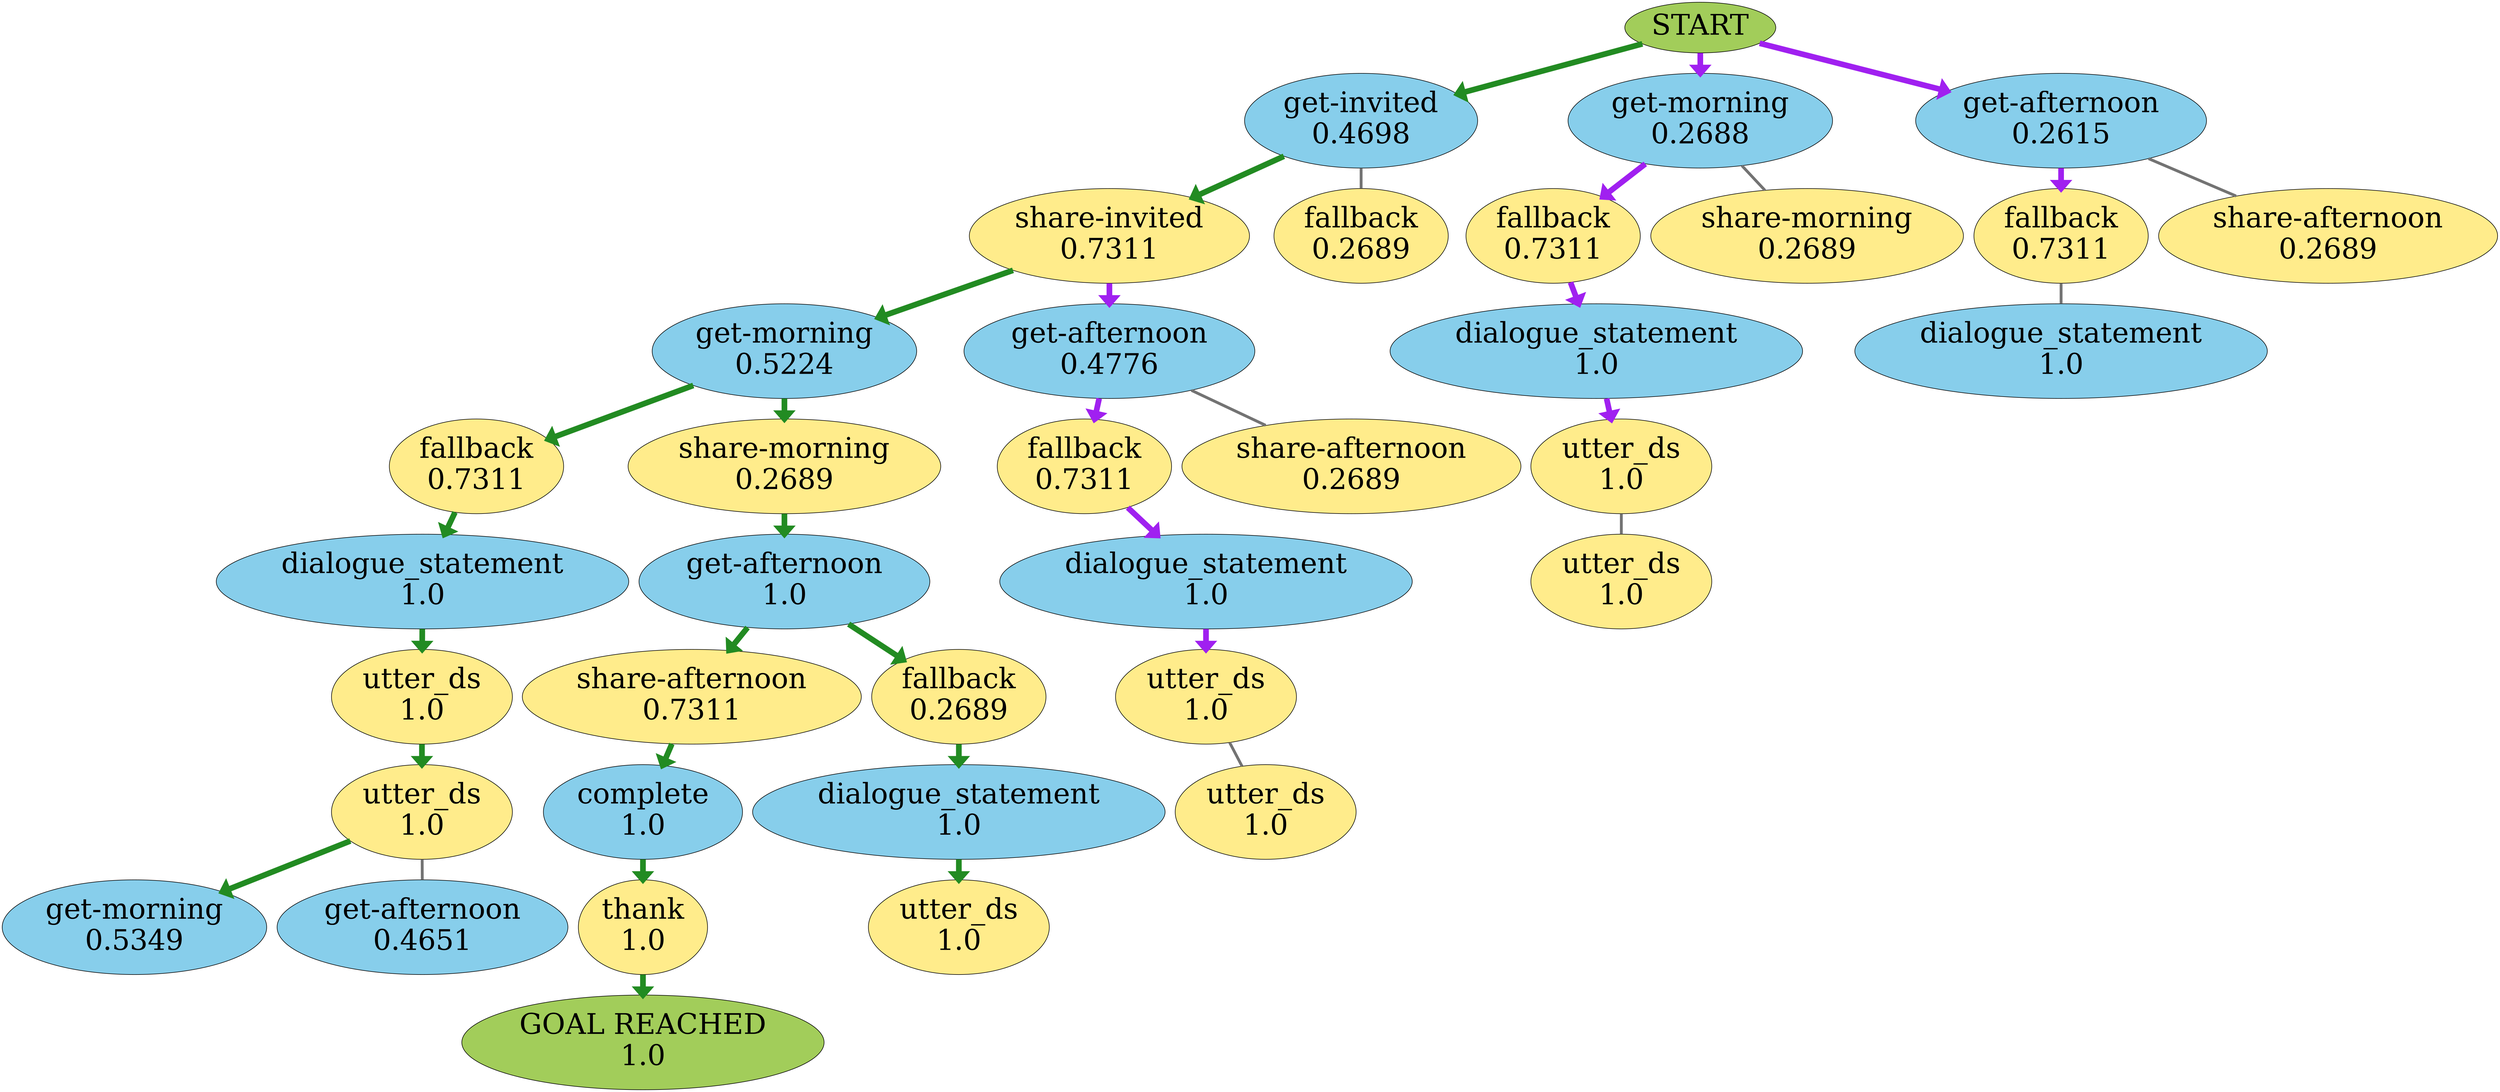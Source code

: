 strict digraph {
	0 [label=START fillcolor=darkolivegreen3 fontsize=50 style=filled]
	1 [label="get-invited
0.4698" fillcolor=skyblue fontsize=50 style=filled]
	0 -> 1 [arrowhead=normal color=purple penwidth=10.0]
	2 [label="get-morning
0.2688" fillcolor=skyblue fontsize=50 style=filled]
	0 -> 2 [arrowhead=normal color=purple penwidth=10.0]
	3 [label="get-afternoon
0.2615" fillcolor=skyblue fontsize=50 style=filled]
	0 -> 3 [arrowhead=normal color=purple penwidth=10.0]
	4 [label="share-invited
0.7311" fillcolor=lightgoldenrod1 fontsize=50 style=filled]
	1 -> 4 [arrowhead=normal color=purple penwidth=10.0]
	5 [label="fallback
0.2689" fillcolor=lightgoldenrod1 fontsize=50 style=filled]
	1 -> 5 [arrowhead=none color=grey45 penwidth=5.0]
	6 [label="fallback
0.7311" fillcolor=lightgoldenrod1 fontsize=50 style=filled]
	2 -> 6 [arrowhead=normal color=purple penwidth=10.0]
	7 [label="share-morning
0.2689" fillcolor=lightgoldenrod1 fontsize=50 style=filled]
	2 -> 7 [arrowhead=none color=grey45 penwidth=5.0]
	8 [label="fallback
0.7311" fillcolor=lightgoldenrod1 fontsize=50 style=filled]
	3 -> 8 [arrowhead=normal color=purple penwidth=10.0]
	9 [label="share-afternoon
0.2689" fillcolor=lightgoldenrod1 fontsize=50 style=filled]
	3 -> 9 [arrowhead=none color=grey45 penwidth=5.0]
	10 [label="get-morning
0.5224" fillcolor=skyblue fontsize=50 style=filled]
	4 -> 10 [arrowhead=normal color=purple penwidth=10.0]
	11 [label="get-afternoon
0.4776" fillcolor=skyblue fontsize=50 style=filled]
	4 -> 11 [arrowhead=normal color=purple penwidth=10.0]
	12 [label="dialogue_statement
1.0" fillcolor=skyblue fontsize=50 style=filled]
	6 -> 12 [arrowhead=normal color=purple penwidth=10.0]
	13 [label="dialogue_statement
1.0" fillcolor=skyblue fontsize=50 style=filled]
	8 -> 13 [arrowhead=none color=grey45 penwidth=5.0]
	14 [label="utter_ds
1.0" fillcolor=lightgoldenrod1 fontsize=50 style=filled]
	12 -> 14 [arrowhead=normal color=purple penwidth=10.0]
	15 [label="fallback
0.7311" fillcolor=lightgoldenrod1 fontsize=50 style=filled]
	10 -> 15 [arrowhead=normal color=purple penwidth=10.0]
	16 [label="share-morning
0.2689" fillcolor=lightgoldenrod1 fontsize=50 style=filled]
	10 -> 16 [arrowhead=normal color=purple penwidth=10.0]
	17 [label="fallback
0.7311" fillcolor=lightgoldenrod1 fontsize=50 style=filled]
	11 -> 17 [arrowhead=normal color=purple penwidth=10.0]
	18 [label="share-afternoon
0.2689" fillcolor=lightgoldenrod1 fontsize=50 style=filled]
	11 -> 18 [arrowhead=none color=grey45 penwidth=5.0]
	19 [label="utter_ds
1.0" fillcolor=lightgoldenrod1 fontsize=50 style=filled]
	14 -> 19 [arrowhead=none color=grey45 penwidth=5.0]
	20 [label="dialogue_statement
1.0" fillcolor=skyblue fontsize=50 style=filled]
	15 -> 20 [arrowhead=normal color=purple penwidth=10.0]
	21 [label="dialogue_statement
1.0" fillcolor=skyblue fontsize=50 style=filled]
	17 -> 21 [arrowhead=normal color=purple penwidth=10.0]
	22 [label="get-afternoon
1.0" fillcolor=skyblue fontsize=50 style=filled]
	16 -> 22 [arrowhead=normal color=purple penwidth=10.0]
	23 [label="utter_ds
1.0" fillcolor=lightgoldenrod1 fontsize=50 style=filled]
	20 -> 23 [arrowhead=normal color=purple penwidth=10.0]
	24 [label="utter_ds
1.0" fillcolor=lightgoldenrod1 fontsize=50 style=filled]
	21 -> 24 [arrowhead=normal color=purple penwidth=10.0]
	25 [label="share-afternoon
0.7311" fillcolor=lightgoldenrod1 fontsize=50 style=filled]
	22 -> 25 [arrowhead=normal color=purple penwidth=10.0]
	26 [label="fallback
0.2689" fillcolor=lightgoldenrod1 fontsize=50 style=filled]
	22 -> 26 [arrowhead=normal color=purple penwidth=10.0]
	27 [label="utter_ds
1.0" fillcolor=lightgoldenrod1 fontsize=50 style=filled]
	23 -> 27 [arrowhead=normal color=purple penwidth=10.0]
	28 [label="utter_ds
1.0" fillcolor=lightgoldenrod1 fontsize=50 style=filled]
	24 -> 28 [arrowhead=none color=grey45 penwidth=5.0]
	29 [label="complete
1.0" fillcolor=skyblue fontsize=50 style=filled]
	25 -> 29 [arrowhead=normal color=purple penwidth=10.0]
	30 [label="dialogue_statement
1.0" fillcolor=skyblue fontsize=50 style=filled]
	26 -> 30 [arrowhead=normal color=purple penwidth=10.0]
	31 [label="get-morning
0.5349" fillcolor=skyblue fontsize=50 style=filled]
	27 -> 31 [arrowhead=normal color=purple penwidth=10.0]
	32 [label="get-afternoon
0.4651" fillcolor=skyblue fontsize=50 style=filled]
	27 -> 32 [arrowhead=none color=grey45 penwidth=5.0]
	33 [label="thank
1.0" fillcolor=lightgoldenrod1 fontsize=50 style=filled]
	29 -> 33 [arrowhead=normal color=purple penwidth=10.0]
	34 [label="utter_ds
1.0" fillcolor=lightgoldenrod1 fontsize=50 style=filled]
	30 -> 34 [arrowhead=normal color=purple penwidth=10.0]
	35 [label="GOAL REACHED
1.0" fillcolor=darkolivegreen3 fontsize=50 style=filled]
	33 -> 35 [color=forestgreen penwidth=10.0]
	0 -> 1 [arrowhead=normal color=forestgreen penwidth=10.0]
	1 -> 4 [arrowhead=normal color=forestgreen penwidth=10.0]
	4 -> 10 [arrowhead=normal color=forestgreen penwidth=10.0]
	10 -> 16 [arrowhead=normal color=forestgreen penwidth=10.0]
	16 -> 22 [arrowhead=normal color=forestgreen penwidth=10.0]
	22 -> 25 [arrowhead=normal color=forestgreen penwidth=10.0]
	25 -> 29 [arrowhead=normal color=forestgreen penwidth=10.0]
	29 -> 33 [arrowhead=normal color=forestgreen penwidth=10.0]
	0 -> 1 [arrowhead=normal color=forestgreen penwidth=10.0]
	1 -> 4 [arrowhead=normal color=forestgreen penwidth=10.0]
	4 -> 10 [arrowhead=normal color=forestgreen penwidth=10.0]
	10 -> 16 [arrowhead=normal color=forestgreen penwidth=10.0]
	16 -> 22 [arrowhead=normal color=forestgreen penwidth=10.0]
	22 -> 26 [arrowhead=normal color=forestgreen penwidth=10.0]
	26 -> 30 [arrowhead=normal color=forestgreen penwidth=10.0]
	30 -> 34 [arrowhead=normal color=forestgreen penwidth=10.0]
	0 -> 1 [arrowhead=normal color=forestgreen penwidth=10.0]
	1 -> 4 [arrowhead=normal color=forestgreen penwidth=10.0]
	4 -> 10 [arrowhead=normal color=forestgreen penwidth=10.0]
	10 -> 15 [arrowhead=normal color=forestgreen penwidth=10.0]
	15 -> 20 [arrowhead=normal color=forestgreen penwidth=10.0]
	20 -> 23 [arrowhead=normal color=forestgreen penwidth=10.0]
	23 -> 27 [arrowhead=normal color=forestgreen penwidth=10.0]
	27 -> 31 [arrowhead=normal color=forestgreen penwidth=10.0]
}
